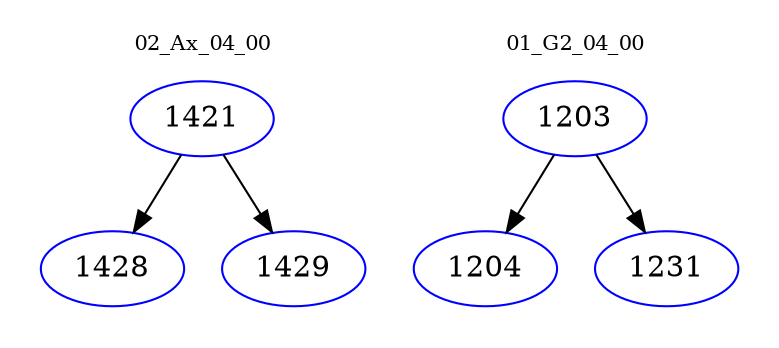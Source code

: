 digraph{
subgraph cluster_0 {
color = white
label = "02_Ax_04_00";
fontsize=10;
T0_1421 [label="1421", color="blue"]
T0_1421 -> T0_1428 [color="black"]
T0_1428 [label="1428", color="blue"]
T0_1421 -> T0_1429 [color="black"]
T0_1429 [label="1429", color="blue"]
}
subgraph cluster_1 {
color = white
label = "01_G2_04_00";
fontsize=10;
T1_1203 [label="1203", color="blue"]
T1_1203 -> T1_1204 [color="black"]
T1_1204 [label="1204", color="blue"]
T1_1203 -> T1_1231 [color="black"]
T1_1231 [label="1231", color="blue"]
}
}
